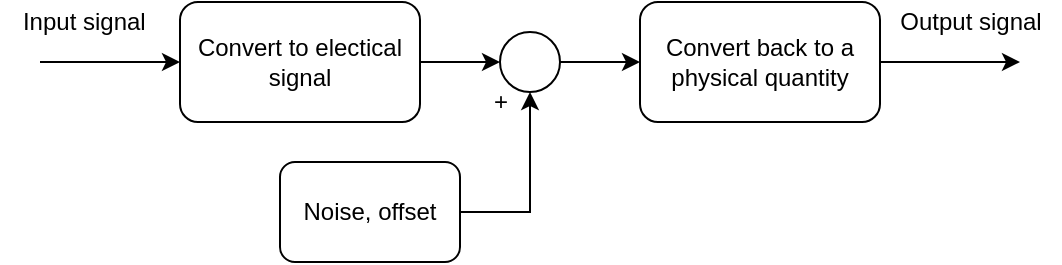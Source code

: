 <mxfile version="14.6.13" type="device"><diagram id="UMBezm_iuDvDmpa_zIcE" name="Page-1"><mxGraphModel dx="687" dy="405" grid="1" gridSize="10" guides="1" tooltips="1" connect="1" arrows="1" fold="1" page="1" pageScale="1" pageWidth="850" pageHeight="1100" math="0" shadow="0"><root><mxCell id="0"/><mxCell id="1" parent="0"/><mxCell id="qtInlapd3rgvZ6J2kieu-1" value="" style="endArrow=classic;html=1;" edge="1" parent="1"><mxGeometry width="50" height="50" relative="1" as="geometry"><mxPoint x="110" y="440" as="sourcePoint"/><mxPoint x="180" y="440" as="targetPoint"/></mxGeometry></mxCell><mxCell id="qtInlapd3rgvZ6J2kieu-6" style="edgeStyle=orthogonalEdgeStyle;rounded=0;orthogonalLoop=1;jettySize=auto;html=1;exitX=1;exitY=0.5;exitDx=0;exitDy=0;entryX=0;entryY=0.5;entryDx=0;entryDy=0;" edge="1" parent="1" source="qtInlapd3rgvZ6J2kieu-2" target="qtInlapd3rgvZ6J2kieu-4"><mxGeometry relative="1" as="geometry"/></mxCell><mxCell id="qtInlapd3rgvZ6J2kieu-2" value="Convert to electical signal" style="rounded=1;whiteSpace=wrap;html=1;fillColor=none;" vertex="1" parent="1"><mxGeometry x="180" y="410" width="120" height="60" as="geometry"/></mxCell><mxCell id="qtInlapd3rgvZ6J2kieu-3" value="&amp;nbsp;Input signal" style="text;html=1;align=center;verticalAlign=middle;resizable=0;points=[];autosize=1;strokeColor=none;" vertex="1" parent="1"><mxGeometry x="90" y="410" width="80" height="20" as="geometry"/></mxCell><mxCell id="qtInlapd3rgvZ6J2kieu-11" style="edgeStyle=orthogonalEdgeStyle;rounded=0;orthogonalLoop=1;jettySize=auto;html=1;exitX=1;exitY=0.5;exitDx=0;exitDy=0;entryX=0;entryY=0.5;entryDx=0;entryDy=0;" edge="1" parent="1" source="qtInlapd3rgvZ6J2kieu-4" target="qtInlapd3rgvZ6J2kieu-10"><mxGeometry relative="1" as="geometry"/></mxCell><mxCell id="qtInlapd3rgvZ6J2kieu-4" value="" style="ellipse;whiteSpace=wrap;html=1;aspect=fixed;fillColor=none;" vertex="1" parent="1"><mxGeometry x="340" y="425" width="30" height="30" as="geometry"/></mxCell><mxCell id="qtInlapd3rgvZ6J2kieu-7" style="edgeStyle=orthogonalEdgeStyle;rounded=0;orthogonalLoop=1;jettySize=auto;html=1;exitX=1;exitY=0.5;exitDx=0;exitDy=0;entryX=0.5;entryY=1;entryDx=0;entryDy=0;" edge="1" parent="1" source="qtInlapd3rgvZ6J2kieu-5" target="qtInlapd3rgvZ6J2kieu-4"><mxGeometry relative="1" as="geometry"/></mxCell><mxCell id="qtInlapd3rgvZ6J2kieu-5" value="Noise, offset" style="rounded=1;whiteSpace=wrap;html=1;fillColor=none;" vertex="1" parent="1"><mxGeometry x="230" y="490" width="90" height="50" as="geometry"/></mxCell><mxCell id="qtInlapd3rgvZ6J2kieu-9" value="+" style="text;html=1;align=center;verticalAlign=middle;resizable=0;points=[];autosize=1;strokeColor=none;" vertex="1" parent="1"><mxGeometry x="330" y="450" width="20" height="20" as="geometry"/></mxCell><mxCell id="qtInlapd3rgvZ6J2kieu-12" style="edgeStyle=orthogonalEdgeStyle;rounded=0;orthogonalLoop=1;jettySize=auto;html=1;exitX=1;exitY=0.5;exitDx=0;exitDy=0;" edge="1" parent="1" source="qtInlapd3rgvZ6J2kieu-10"><mxGeometry relative="1" as="geometry"><mxPoint x="600" y="440" as="targetPoint"/></mxGeometry></mxCell><mxCell id="qtInlapd3rgvZ6J2kieu-10" value="Convert back to a physical quantity" style="rounded=1;whiteSpace=wrap;html=1;fillColor=none;" vertex="1" parent="1"><mxGeometry x="410" y="410" width="120" height="60" as="geometry"/></mxCell><mxCell id="qtInlapd3rgvZ6J2kieu-13" value="Output signal" style="text;html=1;align=center;verticalAlign=middle;resizable=0;points=[];autosize=1;strokeColor=none;" vertex="1" parent="1"><mxGeometry x="530" y="410" width="90" height="20" as="geometry"/></mxCell></root></mxGraphModel></diagram></mxfile>